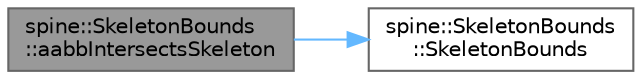 digraph "spine::SkeletonBounds::aabbIntersectsSkeleton"
{
 // LATEX_PDF_SIZE
  bgcolor="transparent";
  edge [fontname=Helvetica,fontsize=10,labelfontname=Helvetica,labelfontsize=10];
  node [fontname=Helvetica,fontsize=10,shape=box,height=0.2,width=0.4];
  rankdir="LR";
  Node1 [id="Node000001",label="spine::SkeletonBounds\l::aabbIntersectsSkeleton",height=0.2,width=0.4,color="gray40", fillcolor="grey60", style="filled", fontcolor="black",tooltip="Returns true if the axis aligned bounding box intersects the axis aligned bounding box of the specifi..."];
  Node1 -> Node2 [id="edge1_Node000001_Node000002",color="steelblue1",style="solid",tooltip=" "];
  Node2 [id="Node000002",label="spine::SkeletonBounds\l::SkeletonBounds",height=0.2,width=0.4,color="grey40", fillcolor="white", style="filled",URL="$classspine_1_1_skeleton_bounds.html#a998822b6924fd96788a1cfd8583356f7",tooltip=" "];
}

